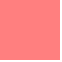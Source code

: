 <mxfile version="21.6.8" type="device">
  <diagram name="Página-1" id="65qDK_cVBOeMfHHPYPRh">
    <mxGraphModel dx="1195" dy="697" grid="1" gridSize="10" guides="1" tooltips="1" connect="1" arrows="1" fold="1" page="1" pageScale="1" pageWidth="827" pageHeight="1169" math="0" shadow="0">
      <root>
        <mxCell id="0" />
        <mxCell id="1" parent="0" />
        <mxCell id="gUmNTC5uj_JHoZAmn12S-2" value="" style="whiteSpace=wrap;html=1;aspect=fixed;fillColor=#FF0000;strokeColor=none;opacity=50;" vertex="1" parent="1">
          <mxGeometry x="340" y="270" width="30" height="30" as="geometry" />
        </mxCell>
      </root>
    </mxGraphModel>
  </diagram>
</mxfile>
